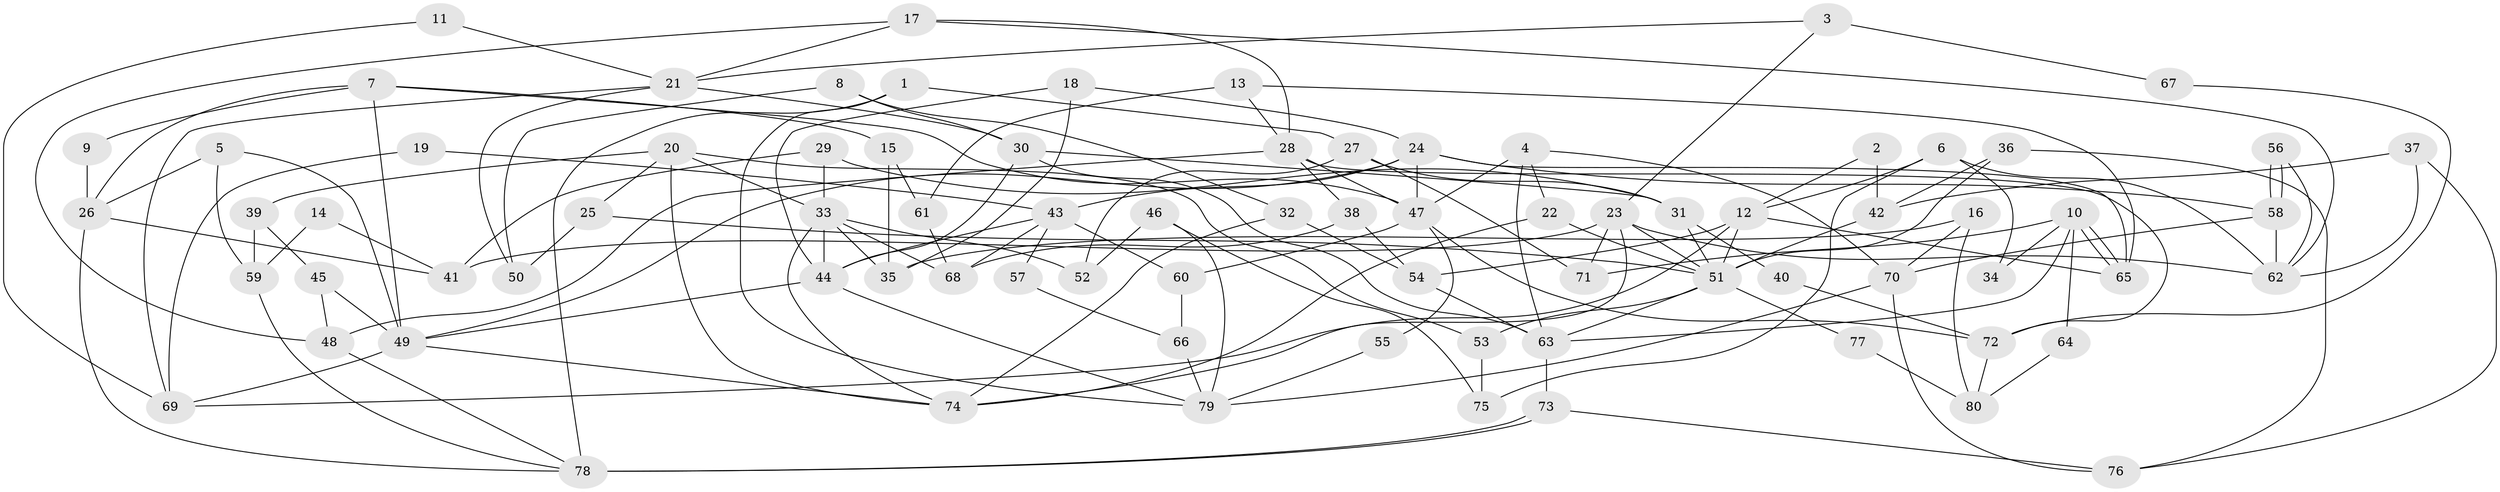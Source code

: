 // Generated by graph-tools (version 1.1) at 2025/15/03/09/25 04:15:02]
// undirected, 80 vertices, 160 edges
graph export_dot {
graph [start="1"]
  node [color=gray90,style=filled];
  1;
  2;
  3;
  4;
  5;
  6;
  7;
  8;
  9;
  10;
  11;
  12;
  13;
  14;
  15;
  16;
  17;
  18;
  19;
  20;
  21;
  22;
  23;
  24;
  25;
  26;
  27;
  28;
  29;
  30;
  31;
  32;
  33;
  34;
  35;
  36;
  37;
  38;
  39;
  40;
  41;
  42;
  43;
  44;
  45;
  46;
  47;
  48;
  49;
  50;
  51;
  52;
  53;
  54;
  55;
  56;
  57;
  58;
  59;
  60;
  61;
  62;
  63;
  64;
  65;
  66;
  67;
  68;
  69;
  70;
  71;
  72;
  73;
  74;
  75;
  76;
  77;
  78;
  79;
  80;
  1 -- 78;
  1 -- 79;
  1 -- 27;
  2 -- 42;
  2 -- 12;
  3 -- 21;
  3 -- 23;
  3 -- 67;
  4 -- 63;
  4 -- 47;
  4 -- 22;
  4 -- 70;
  5 -- 26;
  5 -- 49;
  5 -- 59;
  6 -- 62;
  6 -- 12;
  6 -- 34;
  6 -- 75;
  7 -- 49;
  7 -- 47;
  7 -- 9;
  7 -- 15;
  7 -- 26;
  8 -- 50;
  8 -- 30;
  8 -- 32;
  9 -- 26;
  10 -- 65;
  10 -- 65;
  10 -- 63;
  10 -- 34;
  10 -- 64;
  10 -- 71;
  11 -- 69;
  11 -- 21;
  12 -- 51;
  12 -- 65;
  12 -- 54;
  12 -- 69;
  13 -- 65;
  13 -- 28;
  13 -- 61;
  14 -- 41;
  14 -- 59;
  15 -- 61;
  15 -- 35;
  16 -- 70;
  16 -- 35;
  16 -- 80;
  17 -- 48;
  17 -- 62;
  17 -- 21;
  17 -- 28;
  18 -- 44;
  18 -- 24;
  18 -- 35;
  19 -- 69;
  19 -- 43;
  20 -- 74;
  20 -- 33;
  20 -- 25;
  20 -- 39;
  20 -- 53;
  21 -- 69;
  21 -- 30;
  21 -- 50;
  22 -- 51;
  22 -- 74;
  23 -- 41;
  23 -- 51;
  23 -- 62;
  23 -- 71;
  23 -- 74;
  24 -- 49;
  24 -- 58;
  24 -- 43;
  24 -- 47;
  24 -- 65;
  25 -- 51;
  25 -- 50;
  26 -- 78;
  26 -- 41;
  27 -- 71;
  27 -- 31;
  27 -- 52;
  28 -- 38;
  28 -- 47;
  28 -- 48;
  28 -- 72;
  29 -- 33;
  29 -- 31;
  29 -- 41;
  30 -- 44;
  30 -- 31;
  30 -- 63;
  31 -- 40;
  31 -- 51;
  32 -- 74;
  32 -- 54;
  33 -- 35;
  33 -- 74;
  33 -- 44;
  33 -- 52;
  33 -- 68;
  36 -- 42;
  36 -- 51;
  36 -- 76;
  37 -- 62;
  37 -- 76;
  37 -- 42;
  38 -- 54;
  38 -- 68;
  39 -- 59;
  39 -- 45;
  40 -- 72;
  42 -- 51;
  43 -- 44;
  43 -- 57;
  43 -- 60;
  43 -- 68;
  44 -- 79;
  44 -- 49;
  45 -- 49;
  45 -- 48;
  46 -- 75;
  46 -- 52;
  46 -- 79;
  47 -- 55;
  47 -- 60;
  47 -- 72;
  48 -- 78;
  49 -- 74;
  49 -- 69;
  51 -- 63;
  51 -- 53;
  51 -- 77;
  53 -- 75;
  54 -- 63;
  55 -- 79;
  56 -- 62;
  56 -- 58;
  56 -- 58;
  57 -- 66;
  58 -- 70;
  58 -- 62;
  59 -- 78;
  60 -- 66;
  61 -- 68;
  63 -- 73;
  64 -- 80;
  66 -- 79;
  67 -- 72;
  70 -- 76;
  70 -- 79;
  72 -- 80;
  73 -- 78;
  73 -- 78;
  73 -- 76;
  77 -- 80;
}
